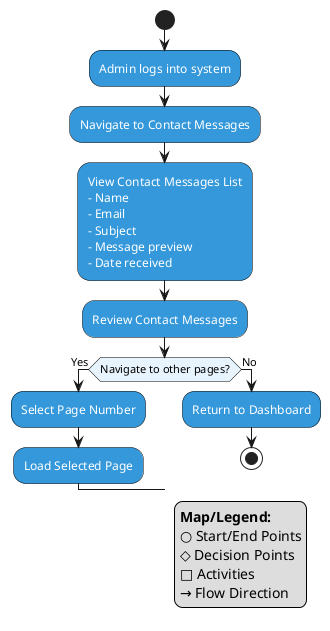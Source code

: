@startuml Admin_Manage_ContactUs_Activity

skinparam Activity {
    BackgroundColor #3498db
    BorderColor #000000
    FontColor #ffffff
    FontSize 12
    FontName Arial
}

skinparam ActivityDiamond {
    BackgroundColor #e8f4fd
    BorderColor #000000
    FontColor #000000
    FontSize 11
    FontName Arial
}

skinparam Note {
    BackgroundColor #f8f9fa
    BorderColor #000000
    FontColor #000000
    FontSize 10
}

|Admin|
start

:Admin logs into system;

:Navigate to Contact Messages;

:View Contact Messages List
- Name
- Email
- Subject
- Message preview
- Date received;

:Review Contact Messages;

if (Navigate to other pages?) then (Yes)
    :Select Page Number;
    :Load Selected Page;
else (No)
    :Return to Dashboard;
    stop
endif

' Map/Legend positioned at bottom right
legend right
**Map/Legend:**
○ Start/End Points
◇ Decision Points  
□ Activities
→ Flow Direction
endlegend

@enduml 